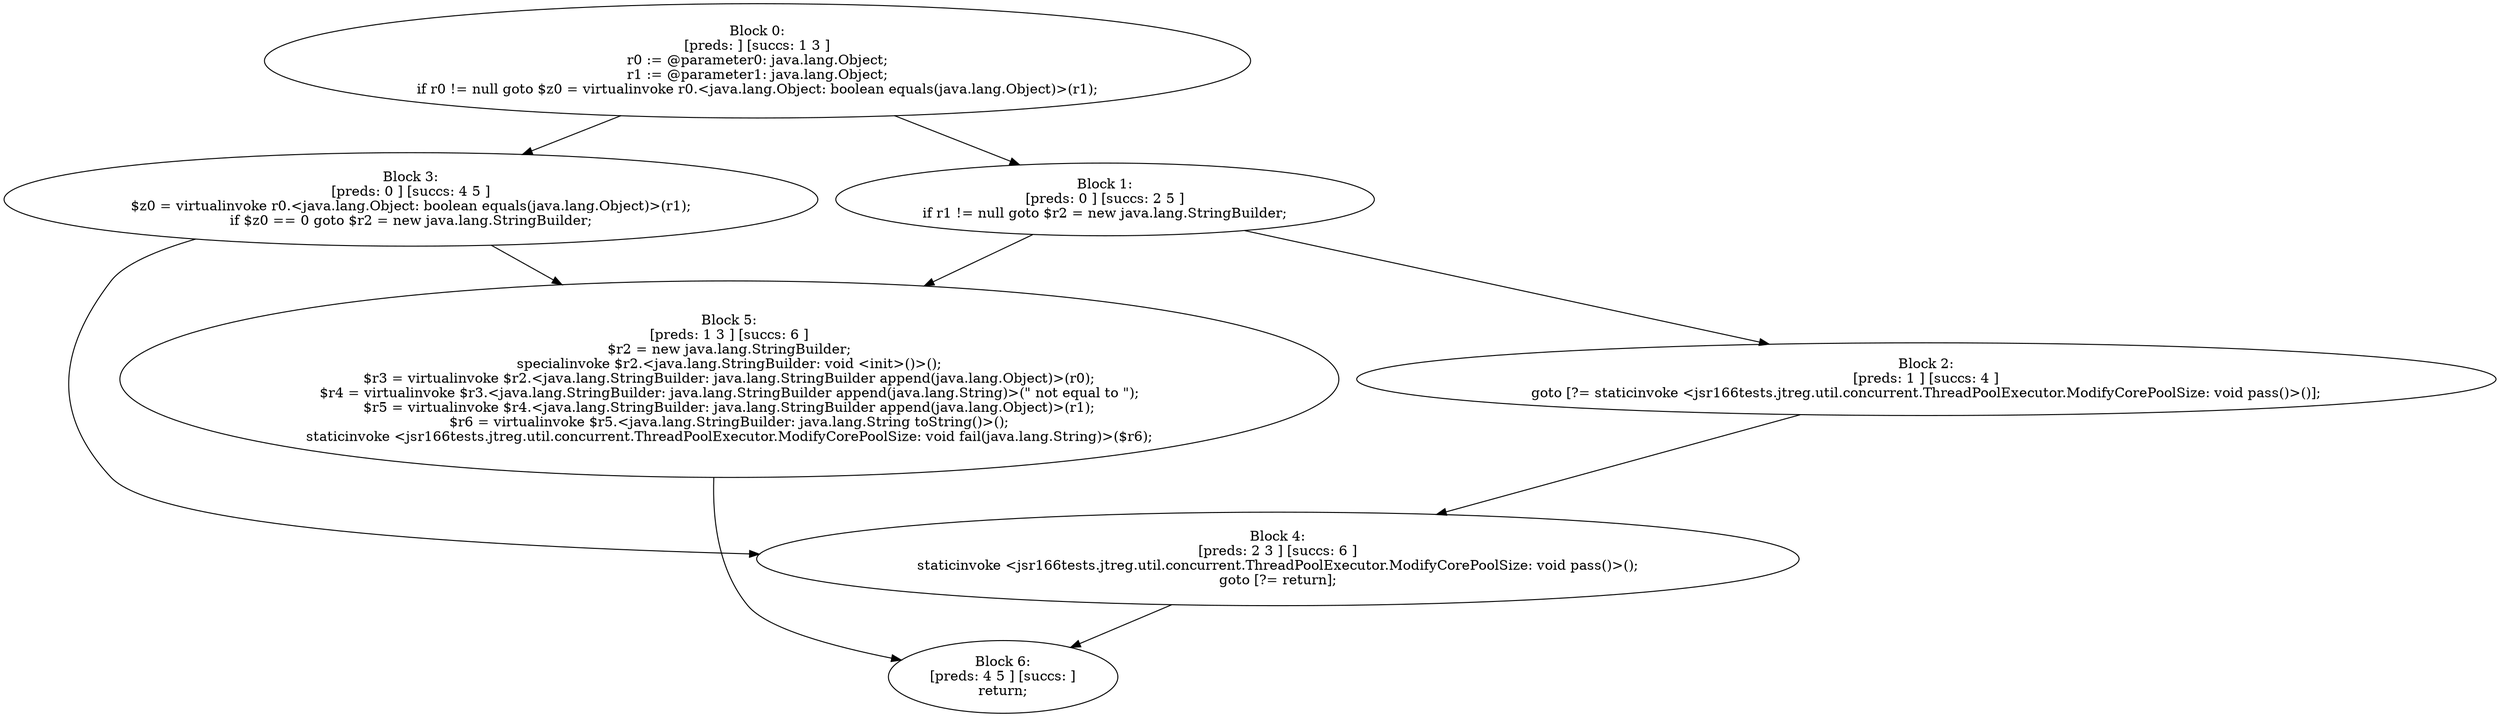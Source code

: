 digraph "unitGraph" {
    "Block 0:
[preds: ] [succs: 1 3 ]
r0 := @parameter0: java.lang.Object;
r1 := @parameter1: java.lang.Object;
if r0 != null goto $z0 = virtualinvoke r0.<java.lang.Object: boolean equals(java.lang.Object)>(r1);
"
    "Block 1:
[preds: 0 ] [succs: 2 5 ]
if r1 != null goto $r2 = new java.lang.StringBuilder;
"
    "Block 2:
[preds: 1 ] [succs: 4 ]
goto [?= staticinvoke <jsr166tests.jtreg.util.concurrent.ThreadPoolExecutor.ModifyCorePoolSize: void pass()>()];
"
    "Block 3:
[preds: 0 ] [succs: 4 5 ]
$z0 = virtualinvoke r0.<java.lang.Object: boolean equals(java.lang.Object)>(r1);
if $z0 == 0 goto $r2 = new java.lang.StringBuilder;
"
    "Block 4:
[preds: 2 3 ] [succs: 6 ]
staticinvoke <jsr166tests.jtreg.util.concurrent.ThreadPoolExecutor.ModifyCorePoolSize: void pass()>();
goto [?= return];
"
    "Block 5:
[preds: 1 3 ] [succs: 6 ]
$r2 = new java.lang.StringBuilder;
specialinvoke $r2.<java.lang.StringBuilder: void <init>()>();
$r3 = virtualinvoke $r2.<java.lang.StringBuilder: java.lang.StringBuilder append(java.lang.Object)>(r0);
$r4 = virtualinvoke $r3.<java.lang.StringBuilder: java.lang.StringBuilder append(java.lang.String)>(\" not equal to \");
$r5 = virtualinvoke $r4.<java.lang.StringBuilder: java.lang.StringBuilder append(java.lang.Object)>(r1);
$r6 = virtualinvoke $r5.<java.lang.StringBuilder: java.lang.String toString()>();
staticinvoke <jsr166tests.jtreg.util.concurrent.ThreadPoolExecutor.ModifyCorePoolSize: void fail(java.lang.String)>($r6);
"
    "Block 6:
[preds: 4 5 ] [succs: ]
return;
"
    "Block 0:
[preds: ] [succs: 1 3 ]
r0 := @parameter0: java.lang.Object;
r1 := @parameter1: java.lang.Object;
if r0 != null goto $z0 = virtualinvoke r0.<java.lang.Object: boolean equals(java.lang.Object)>(r1);
"->"Block 1:
[preds: 0 ] [succs: 2 5 ]
if r1 != null goto $r2 = new java.lang.StringBuilder;
";
    "Block 0:
[preds: ] [succs: 1 3 ]
r0 := @parameter0: java.lang.Object;
r1 := @parameter1: java.lang.Object;
if r0 != null goto $z0 = virtualinvoke r0.<java.lang.Object: boolean equals(java.lang.Object)>(r1);
"->"Block 3:
[preds: 0 ] [succs: 4 5 ]
$z0 = virtualinvoke r0.<java.lang.Object: boolean equals(java.lang.Object)>(r1);
if $z0 == 0 goto $r2 = new java.lang.StringBuilder;
";
    "Block 1:
[preds: 0 ] [succs: 2 5 ]
if r1 != null goto $r2 = new java.lang.StringBuilder;
"->"Block 2:
[preds: 1 ] [succs: 4 ]
goto [?= staticinvoke <jsr166tests.jtreg.util.concurrent.ThreadPoolExecutor.ModifyCorePoolSize: void pass()>()];
";
    "Block 1:
[preds: 0 ] [succs: 2 5 ]
if r1 != null goto $r2 = new java.lang.StringBuilder;
"->"Block 5:
[preds: 1 3 ] [succs: 6 ]
$r2 = new java.lang.StringBuilder;
specialinvoke $r2.<java.lang.StringBuilder: void <init>()>();
$r3 = virtualinvoke $r2.<java.lang.StringBuilder: java.lang.StringBuilder append(java.lang.Object)>(r0);
$r4 = virtualinvoke $r3.<java.lang.StringBuilder: java.lang.StringBuilder append(java.lang.String)>(\" not equal to \");
$r5 = virtualinvoke $r4.<java.lang.StringBuilder: java.lang.StringBuilder append(java.lang.Object)>(r1);
$r6 = virtualinvoke $r5.<java.lang.StringBuilder: java.lang.String toString()>();
staticinvoke <jsr166tests.jtreg.util.concurrent.ThreadPoolExecutor.ModifyCorePoolSize: void fail(java.lang.String)>($r6);
";
    "Block 2:
[preds: 1 ] [succs: 4 ]
goto [?= staticinvoke <jsr166tests.jtreg.util.concurrent.ThreadPoolExecutor.ModifyCorePoolSize: void pass()>()];
"->"Block 4:
[preds: 2 3 ] [succs: 6 ]
staticinvoke <jsr166tests.jtreg.util.concurrent.ThreadPoolExecutor.ModifyCorePoolSize: void pass()>();
goto [?= return];
";
    "Block 3:
[preds: 0 ] [succs: 4 5 ]
$z0 = virtualinvoke r0.<java.lang.Object: boolean equals(java.lang.Object)>(r1);
if $z0 == 0 goto $r2 = new java.lang.StringBuilder;
"->"Block 4:
[preds: 2 3 ] [succs: 6 ]
staticinvoke <jsr166tests.jtreg.util.concurrent.ThreadPoolExecutor.ModifyCorePoolSize: void pass()>();
goto [?= return];
";
    "Block 3:
[preds: 0 ] [succs: 4 5 ]
$z0 = virtualinvoke r0.<java.lang.Object: boolean equals(java.lang.Object)>(r1);
if $z0 == 0 goto $r2 = new java.lang.StringBuilder;
"->"Block 5:
[preds: 1 3 ] [succs: 6 ]
$r2 = new java.lang.StringBuilder;
specialinvoke $r2.<java.lang.StringBuilder: void <init>()>();
$r3 = virtualinvoke $r2.<java.lang.StringBuilder: java.lang.StringBuilder append(java.lang.Object)>(r0);
$r4 = virtualinvoke $r3.<java.lang.StringBuilder: java.lang.StringBuilder append(java.lang.String)>(\" not equal to \");
$r5 = virtualinvoke $r4.<java.lang.StringBuilder: java.lang.StringBuilder append(java.lang.Object)>(r1);
$r6 = virtualinvoke $r5.<java.lang.StringBuilder: java.lang.String toString()>();
staticinvoke <jsr166tests.jtreg.util.concurrent.ThreadPoolExecutor.ModifyCorePoolSize: void fail(java.lang.String)>($r6);
";
    "Block 4:
[preds: 2 3 ] [succs: 6 ]
staticinvoke <jsr166tests.jtreg.util.concurrent.ThreadPoolExecutor.ModifyCorePoolSize: void pass()>();
goto [?= return];
"->"Block 6:
[preds: 4 5 ] [succs: ]
return;
";
    "Block 5:
[preds: 1 3 ] [succs: 6 ]
$r2 = new java.lang.StringBuilder;
specialinvoke $r2.<java.lang.StringBuilder: void <init>()>();
$r3 = virtualinvoke $r2.<java.lang.StringBuilder: java.lang.StringBuilder append(java.lang.Object)>(r0);
$r4 = virtualinvoke $r3.<java.lang.StringBuilder: java.lang.StringBuilder append(java.lang.String)>(\" not equal to \");
$r5 = virtualinvoke $r4.<java.lang.StringBuilder: java.lang.StringBuilder append(java.lang.Object)>(r1);
$r6 = virtualinvoke $r5.<java.lang.StringBuilder: java.lang.String toString()>();
staticinvoke <jsr166tests.jtreg.util.concurrent.ThreadPoolExecutor.ModifyCorePoolSize: void fail(java.lang.String)>($r6);
"->"Block 6:
[preds: 4 5 ] [succs: ]
return;
";
}
